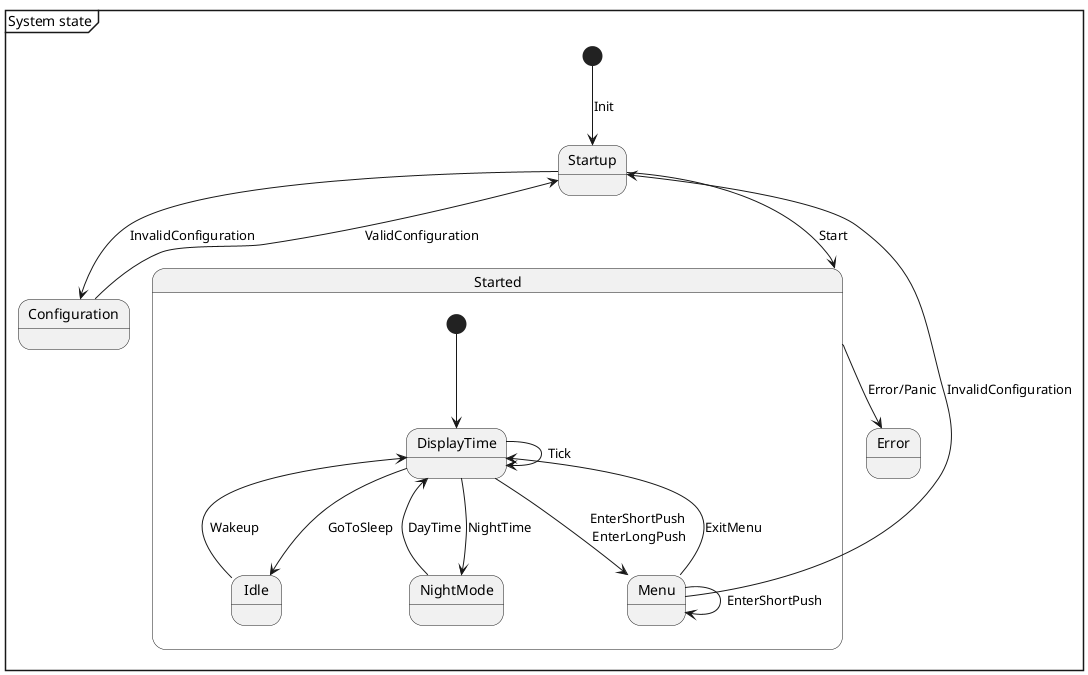 @startuml

mainframe System state

state Startup
state Configuration
state Started {
    state DisplayTime
    state NightMode
    state Idle
}
state Error

[*] --> Startup: Init

Startup --> Configuration: InvalidConfiguration
Startup --> Started: Start

state Started {
    Configuration -> Startup: ValidConfiguration

    [*] --> DisplayTime
    DisplayTime --> Menu: EnterShortPush \nEnterLongPush
    Menu --> Menu: EnterShortPush
    Menu --> DisplayTime: ExitMenu
    Menu -up-> Startup: InvalidConfiguration

    DisplayTime --> Idle: GoToSleep
    DisplayTime <-- Idle: Wakeup
    DisplayTime -> DisplayTime: Tick

    DisplayTime --> NightMode: NightTime
    DisplayTime <-- NightMode: DayTime
}

Started --> Error: Error/Panic
' Configuration --> Error: Error/Panic

@enduml